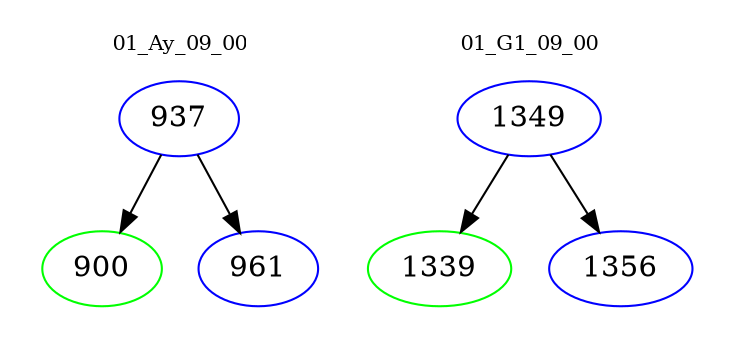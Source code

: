 digraph{
subgraph cluster_0 {
color = white
label = "01_Ay_09_00";
fontsize=10;
T0_937 [label="937", color="blue"]
T0_937 -> T0_900 [color="black"]
T0_900 [label="900", color="green"]
T0_937 -> T0_961 [color="black"]
T0_961 [label="961", color="blue"]
}
subgraph cluster_1 {
color = white
label = "01_G1_09_00";
fontsize=10;
T1_1349 [label="1349", color="blue"]
T1_1349 -> T1_1339 [color="black"]
T1_1339 [label="1339", color="green"]
T1_1349 -> T1_1356 [color="black"]
T1_1356 [label="1356", color="blue"]
}
}

